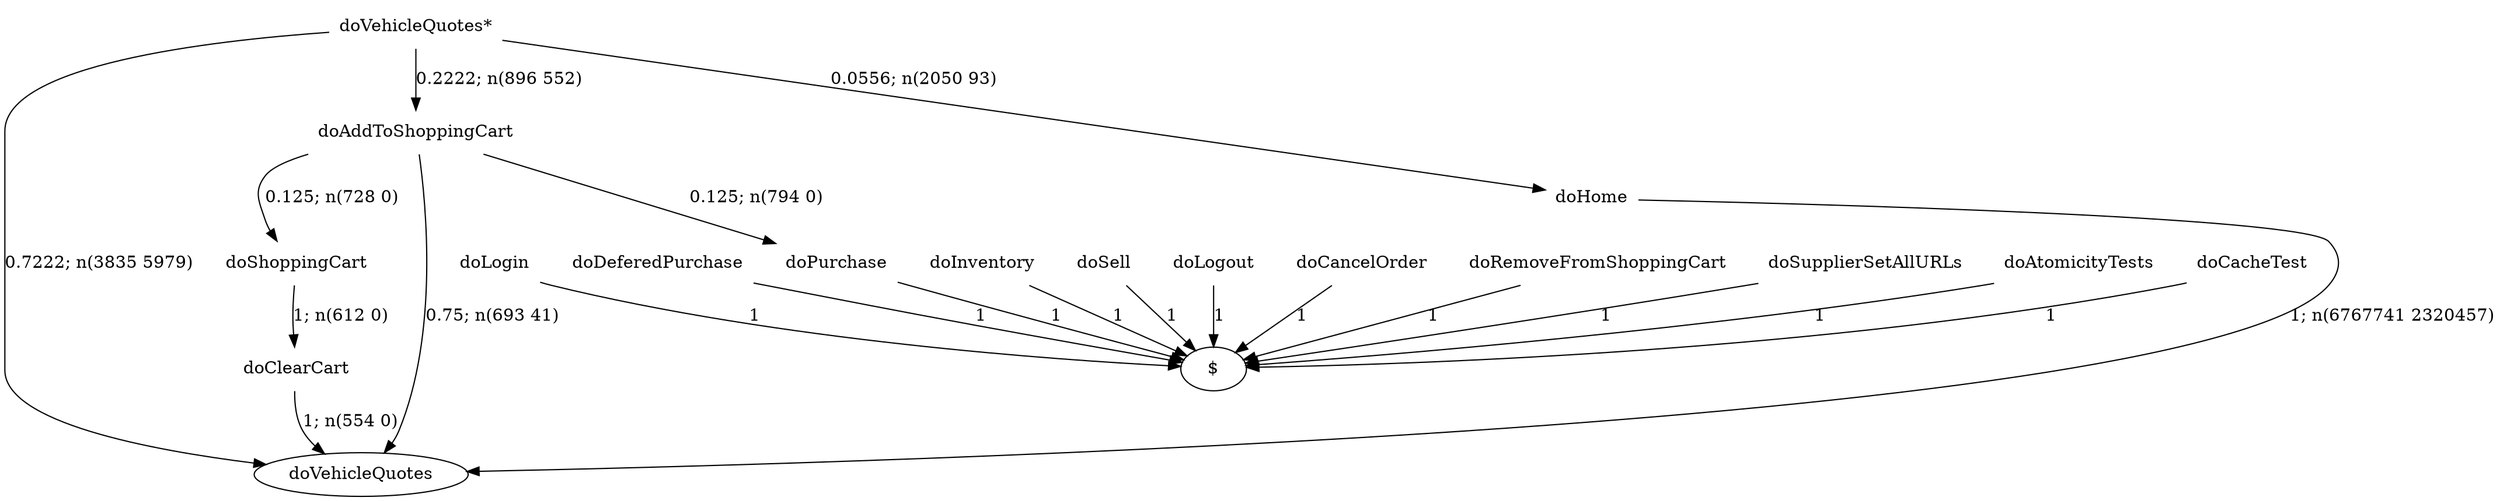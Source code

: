 digraph G {"doVehicleQuotes*" [label="doVehicleQuotes*",shape=none];"doSupplierSetAllURLs" [label="doSupplierSetAllURLs",shape=none];"doAtomicityTests" [label="doAtomicityTests",shape=none];"doCacheTest" [label="doCacheTest",shape=none];"doLogin" [label="doLogin",shape=none];"doAddToShoppingCart" [label="doAddToShoppingCart",shape=none];"doDeferedPurchase" [label="doDeferedPurchase",shape=none];"doHome" [label="doHome",shape=none];"doShoppingCart" [label="doShoppingCart",shape=none];"doClearCart" [label="doClearCart",shape=none];"doPurchase" [label="doPurchase",shape=none];"doInventory" [label="doInventory",shape=none];"doSell" [label="doSell",shape=none];"doLogout" [label="doLogout",shape=none];"doCancelOrder" [label="doCancelOrder",shape=none];"doRemoveFromShoppingCart" [label="doRemoveFromShoppingCart",shape=none];"doVehicleQuotes*"->"doVehicleQuotes" [style=solid,label="0.7222; n(3835 5979)"];"doVehicleQuotes*"->"doAddToShoppingCart" [style=solid,label="0.2222; n(896 552)"];"doVehicleQuotes*"->"doHome" [style=solid,label="0.0556; n(2050 93)"];"doSupplierSetAllURLs"->"$" [style=solid,label="1"];"doAtomicityTests"->"$" [style=solid,label="1"];"doCacheTest"->"$" [style=solid,label="1"];"doLogin"->"$" [style=solid,label="1"];"doAddToShoppingCart"->"doVehicleQuotes" [style=solid,label="0.75; n(693 41)"];"doAddToShoppingCart"->"doShoppingCart" [style=solid,label="0.125; n(728 0)"];"doAddToShoppingCart"->"doPurchase" [style=solid,label="0.125; n(794 0)"];"doDeferedPurchase"->"$" [style=solid,label="1"];"doHome"->"doVehicleQuotes" [style=solid,label="1; n(6767741 2320457)"];"doShoppingCart"->"doClearCart" [style=solid,label="1; n(612 0)"];"doClearCart"->"doVehicleQuotes" [style=solid,label="1; n(554 0)"];"doPurchase"->"$" [style=solid,label="1"];"doInventory"->"$" [style=solid,label="1"];"doSell"->"$" [style=solid,label="1"];"doLogout"->"$" [style=solid,label="1"];"doCancelOrder"->"$" [style=solid,label="1"];"doRemoveFromShoppingCart"->"$" [style=solid,label="1"];}